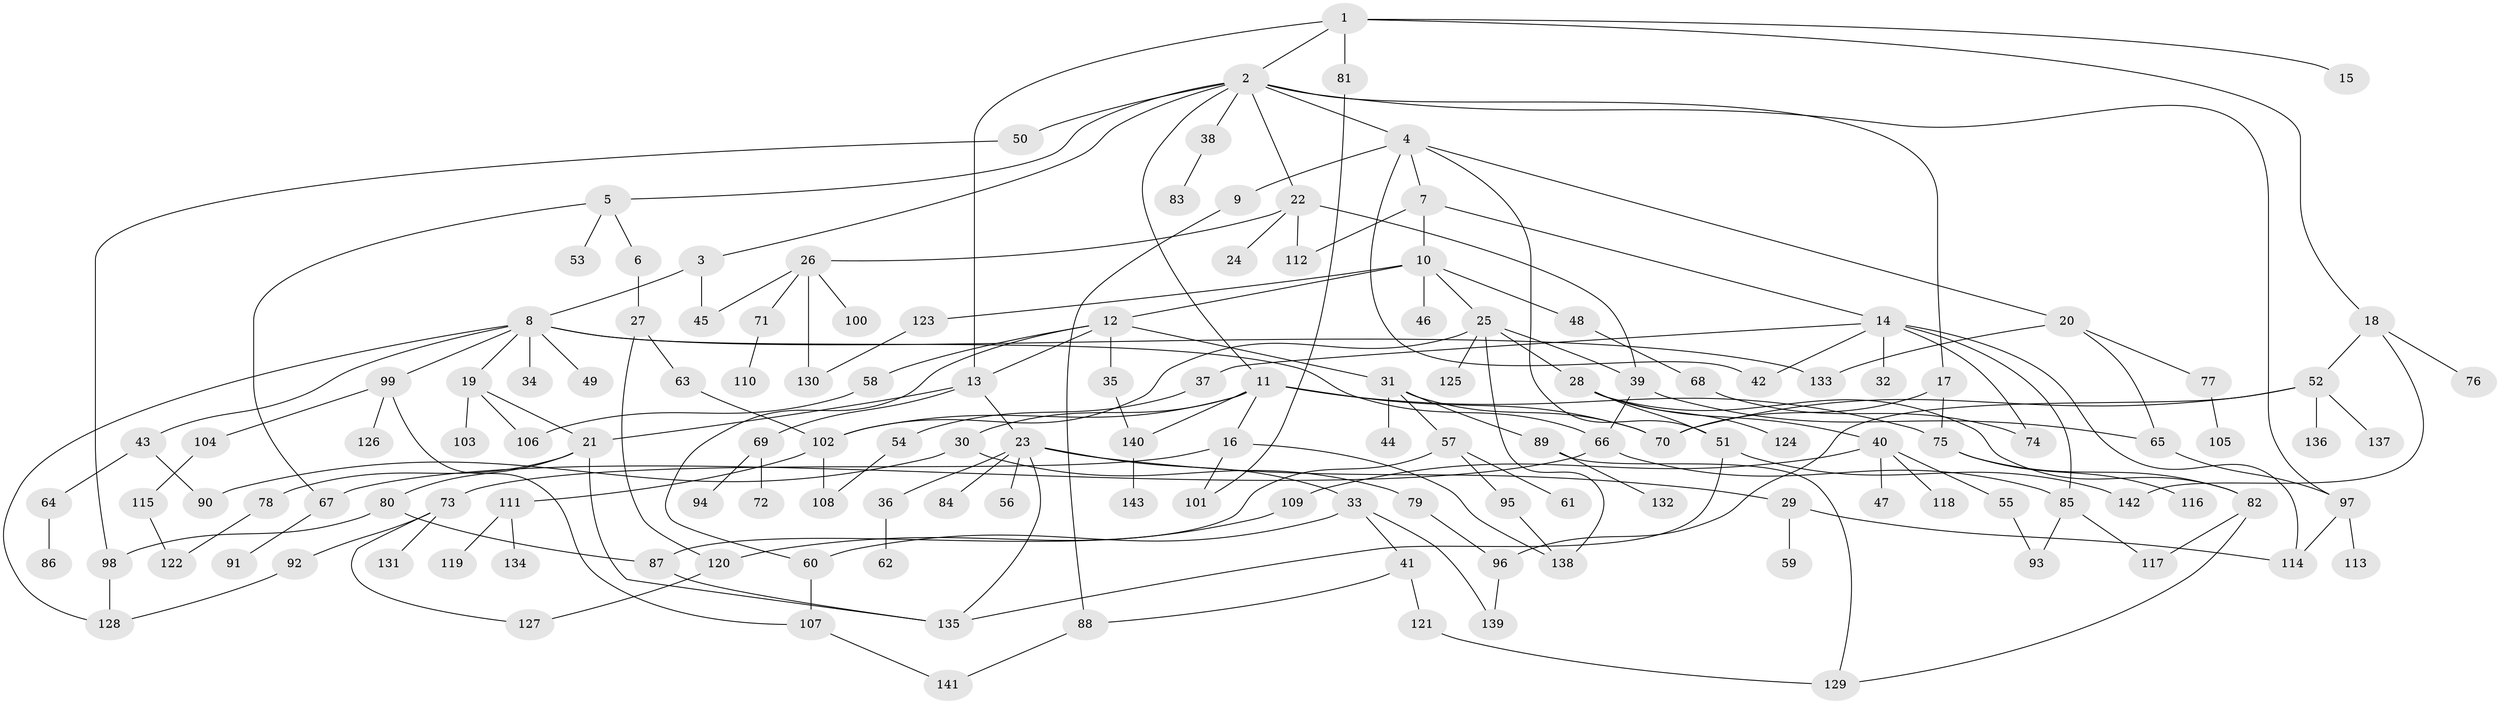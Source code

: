 // coarse degree distribution, {5: 0.06060606060606061, 10: 0.010101010101010102, 3: 0.15151515151515152, 8: 0.030303030303030304, 2: 0.24242424242424243, 11: 0.010101010101010102, 9: 0.020202020202020204, 6: 0.050505050505050504, 7: 0.030303030303030304, 1: 0.31313131313131315, 4: 0.08080808080808081}
// Generated by graph-tools (version 1.1) at 2025/51/02/27/25 19:51:40]
// undirected, 143 vertices, 194 edges
graph export_dot {
graph [start="1"]
  node [color=gray90,style=filled];
  1;
  2;
  3;
  4;
  5;
  6;
  7;
  8;
  9;
  10;
  11;
  12;
  13;
  14;
  15;
  16;
  17;
  18;
  19;
  20;
  21;
  22;
  23;
  24;
  25;
  26;
  27;
  28;
  29;
  30;
  31;
  32;
  33;
  34;
  35;
  36;
  37;
  38;
  39;
  40;
  41;
  42;
  43;
  44;
  45;
  46;
  47;
  48;
  49;
  50;
  51;
  52;
  53;
  54;
  55;
  56;
  57;
  58;
  59;
  60;
  61;
  62;
  63;
  64;
  65;
  66;
  67;
  68;
  69;
  70;
  71;
  72;
  73;
  74;
  75;
  76;
  77;
  78;
  79;
  80;
  81;
  82;
  83;
  84;
  85;
  86;
  87;
  88;
  89;
  90;
  91;
  92;
  93;
  94;
  95;
  96;
  97;
  98;
  99;
  100;
  101;
  102;
  103;
  104;
  105;
  106;
  107;
  108;
  109;
  110;
  111;
  112;
  113;
  114;
  115;
  116;
  117;
  118;
  119;
  120;
  121;
  122;
  123;
  124;
  125;
  126;
  127;
  128;
  129;
  130;
  131;
  132;
  133;
  134;
  135;
  136;
  137;
  138;
  139;
  140;
  141;
  142;
  143;
  1 -- 2;
  1 -- 15;
  1 -- 18;
  1 -- 81;
  1 -- 13;
  2 -- 3;
  2 -- 4;
  2 -- 5;
  2 -- 11;
  2 -- 17;
  2 -- 22;
  2 -- 38;
  2 -- 50;
  2 -- 97;
  3 -- 8;
  3 -- 45;
  4 -- 7;
  4 -- 9;
  4 -- 20;
  4 -- 42;
  4 -- 51;
  5 -- 6;
  5 -- 53;
  5 -- 67;
  6 -- 27;
  7 -- 10;
  7 -- 14;
  7 -- 112;
  8 -- 19;
  8 -- 34;
  8 -- 43;
  8 -- 49;
  8 -- 66;
  8 -- 99;
  8 -- 128;
  8 -- 133;
  9 -- 88;
  10 -- 12;
  10 -- 25;
  10 -- 46;
  10 -- 48;
  10 -- 123;
  11 -- 16;
  11 -- 30;
  11 -- 75;
  11 -- 140;
  11 -- 70;
  11 -- 102;
  12 -- 13;
  12 -- 31;
  12 -- 35;
  12 -- 58;
  12 -- 60;
  13 -- 21;
  13 -- 23;
  13 -- 69;
  14 -- 32;
  14 -- 37;
  14 -- 85;
  14 -- 114;
  14 -- 74;
  14 -- 42;
  16 -- 73;
  16 -- 101;
  16 -- 138;
  17 -- 70;
  17 -- 75;
  18 -- 52;
  18 -- 76;
  18 -- 142;
  19 -- 103;
  19 -- 21;
  19 -- 106;
  20 -- 65;
  20 -- 77;
  20 -- 133;
  21 -- 78;
  21 -- 80;
  21 -- 135;
  22 -- 24;
  22 -- 26;
  22 -- 112;
  22 -- 39;
  23 -- 29;
  23 -- 33;
  23 -- 36;
  23 -- 56;
  23 -- 84;
  23 -- 135;
  25 -- 28;
  25 -- 39;
  25 -- 125;
  25 -- 138;
  25 -- 102;
  26 -- 71;
  26 -- 100;
  26 -- 130;
  26 -- 45;
  27 -- 63;
  27 -- 120;
  28 -- 40;
  28 -- 82;
  28 -- 124;
  28 -- 51;
  29 -- 59;
  29 -- 114;
  30 -- 79;
  30 -- 90;
  31 -- 44;
  31 -- 57;
  31 -- 89;
  31 -- 70;
  33 -- 41;
  33 -- 60;
  33 -- 139;
  35 -- 140;
  36 -- 62;
  37 -- 54;
  38 -- 83;
  39 -- 65;
  39 -- 66;
  40 -- 47;
  40 -- 55;
  40 -- 109;
  40 -- 118;
  41 -- 121;
  41 -- 88;
  43 -- 64;
  43 -- 90;
  48 -- 68;
  50 -- 98;
  51 -- 135;
  51 -- 142;
  52 -- 70;
  52 -- 96;
  52 -- 136;
  52 -- 137;
  54 -- 108;
  55 -- 93;
  57 -- 61;
  57 -- 87;
  57 -- 95;
  58 -- 106;
  60 -- 107;
  63 -- 102;
  64 -- 86;
  65 -- 97;
  66 -- 67;
  66 -- 85;
  67 -- 91;
  68 -- 74;
  69 -- 72;
  69 -- 94;
  71 -- 110;
  73 -- 92;
  73 -- 127;
  73 -- 131;
  75 -- 116;
  75 -- 82;
  77 -- 105;
  78 -- 122;
  79 -- 96;
  80 -- 98;
  80 -- 87;
  81 -- 101;
  82 -- 129;
  82 -- 117;
  85 -- 93;
  85 -- 117;
  87 -- 135;
  88 -- 141;
  89 -- 132;
  89 -- 129;
  92 -- 128;
  95 -- 138;
  96 -- 139;
  97 -- 113;
  97 -- 114;
  98 -- 128;
  99 -- 104;
  99 -- 107;
  99 -- 126;
  102 -- 111;
  102 -- 108;
  104 -- 115;
  107 -- 141;
  109 -- 120;
  111 -- 119;
  111 -- 134;
  115 -- 122;
  120 -- 127;
  121 -- 129;
  123 -- 130;
  140 -- 143;
}

